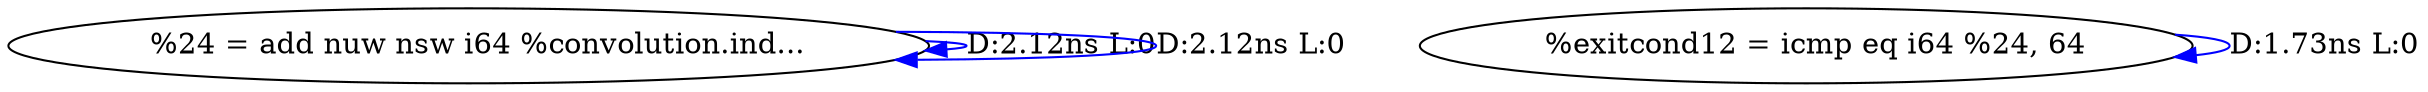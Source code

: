 digraph {
Node0x2682020[label="  %24 = add nuw nsw i64 %convolution.ind..."];
Node0x2682020 -> Node0x2682020[label="D:2.12ns L:0",color=blue];
Node0x2682020 -> Node0x2682020[label="D:2.12ns L:0",color=blue];
Node0x2682100[label="  %exitcond12 = icmp eq i64 %24, 64"];
Node0x2682100 -> Node0x2682100[label="D:1.73ns L:0",color=blue];
}
